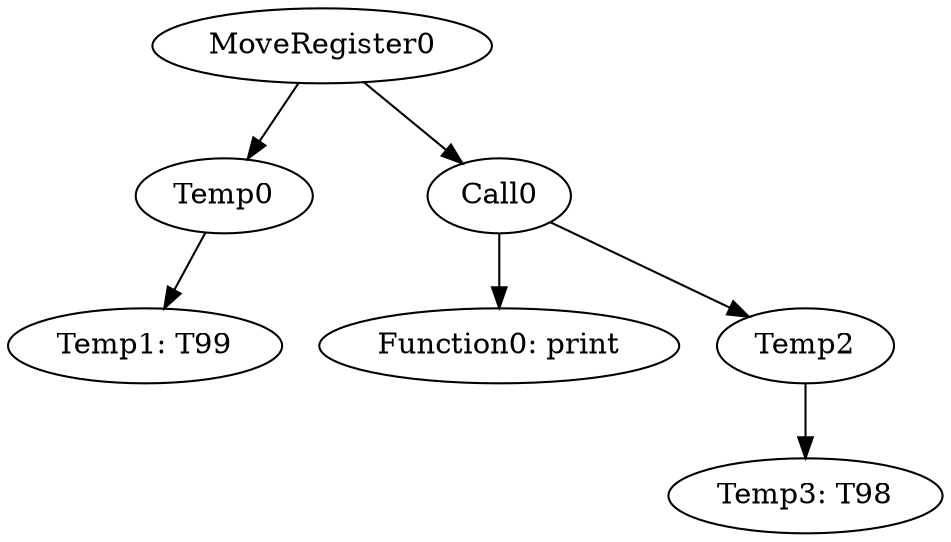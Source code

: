digraph {
	ordering = out;
	Call0 -> "Function0: print";
	Call0 -> Temp2;
	MoveRegister0 -> Temp0;
	MoveRegister0 -> Call0;
	Temp2 -> "Temp3: T98";
	Temp0 -> "Temp1: T99";
}

